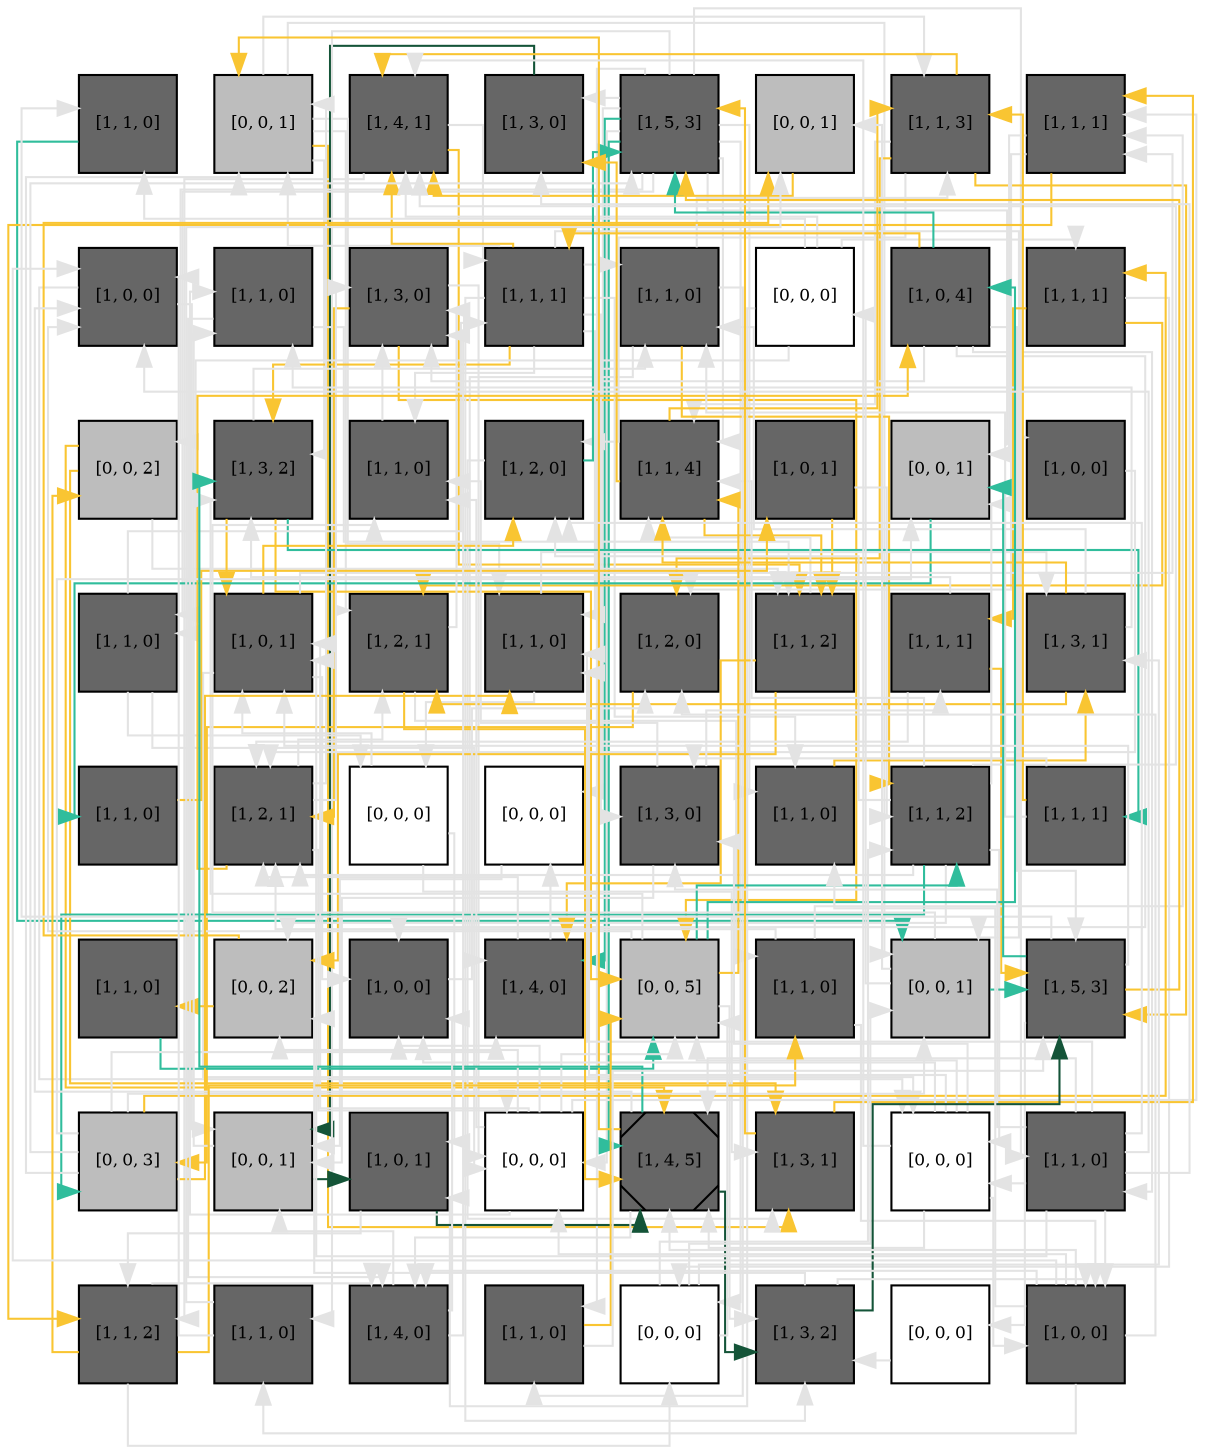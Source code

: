 digraph layout  {
rankdir=TB;
splines=ortho;
node [fixedsize=false, style=filled, width="0.6"];
edge [constraint=false];
0 [fillcolor="#666666", fontsize=8, label="[1, 1, 0]", shape=square, tooltip="name:  InsPK ,\nin_degree: 2,\nout_degree: 1"];
1 [fillcolor="#bdbdbd", fontsize=8, label="[0, 0, 1]", shape=square, tooltip="name: None,\nin_degree: 4,\nout_degree: 6"];
2 [fillcolor="#666666", fontsize=8, label="[1, 4, 1]", shape=square, tooltip="name:  Atrboh ,\nin_degree: 6,\nout_degree: 3"];
3 [fillcolor="#666666", fontsize=8, label="[1, 3, 0]", shape=square, tooltip="name:  KAP ,\nin_degree: 3,\nout_degree: 1"];
4 [fillcolor="#666666", fontsize=8, label="[1, 5, 3]", shape=square, tooltip="name:  Depolar ,\nin_degree: 5,\nout_degree: 14"];
5 [fillcolor="#bdbdbd", fontsize=8, label="[0, 0, 1]", shape=square, tooltip="name: None,\nin_degree: 3,\nout_degree: 1"];
6 [fillcolor="#666666", fontsize=8, label="[1, 1, 3]", shape=square, tooltip="name:  ROP2 ,\nin_degree: 4,\nout_degree: 5"];
7 [fillcolor="#666666", fontsize=8, label="[1, 1, 1]", shape=square, tooltip="name:  AGB1 ,\nin_degree: 4,\nout_degree: 3"];
8 [fillcolor="#666666", fontsize=8, label="[1, 0, 0]", shape=square, tooltip="name: ABA,\nin_degree: 5,\nout_degree: 2"];
9 [fillcolor="#666666", fontsize=8, label="[1, 1, 0]", shape=square, tooltip="name:  InsP3 ,\nin_degree: 3,\nout_degree: 2"];
10 [fillcolor="#666666", fontsize=8, label="[1, 3, 0]", shape=square, tooltip="name:  Ca2_c ,\nin_degree: 5,\nout_degree: 3"];
11 [fillcolor="#666666", fontsize=8, label="[1, 1, 1]", shape=square, tooltip="name:  NIA12 ,\nin_degree: 3,\nout_degree: 10"];
12 [fillcolor="#666666", fontsize=8, label="[1, 1, 0]", shape=square, tooltip="name:  SphK ,\nin_degree: 4,\nout_degree: 4"];
13 [fillcolor="#FFFFFF", fontsize=8, label="[0, 0, 0]", shape=square, tooltip="name: None,\nin_degree: 1,\nout_degree: 5"];
14 [fillcolor="#666666", fontsize=8, label="[1, 0, 4]", shape=square, tooltip="name:  ABA ,\nin_degree: 2,\nout_degree: 6"];
15 [fillcolor="#666666", fontsize=8, label="[1, 1, 1]", shape=square, tooltip="name:  KEV ,\nin_degree: 2,\nout_degree: 3"];
16 [fillcolor="#bdbdbd", fontsize=8, label="[0, 0, 2]", shape=square, tooltip="name: None,\nin_degree: 2,\nout_degree: 3"];
17 [fillcolor="#666666", fontsize=8, label="[1, 3, 2]", shape=square, tooltip="name:  AnionEM ,\nin_degree: 5,\nout_degree: 4"];
18 [fillcolor="#666666", fontsize=8, label="[1, 1, 0]", shape=square, tooltip="name:  Ca2_ATPase ,\nin_degree: 4,\nout_degree: 1"];
19 [fillcolor="#666666", fontsize=8, label="[1, 2, 0]", shape=square, tooltip="name:  NO ,\nin_degree: 4,\nout_degree: 2"];
20 [fillcolor="#666666", fontsize=8, label="[1, 1, 4]", shape=square, tooltip="name:  ADPRc ,\nin_degree: 6,\nout_degree: 3"];
21 [fillcolor="#666666", fontsize=8, label="[1, 0, 1]", shape=square, tooltip="name: GCR1,\nin_degree: 1,\nout_degree: 2"];
22 [fillcolor="#bdbdbd", fontsize=8, label="[0, 0, 1]", shape=square, tooltip="name: None,\nin_degree: 4,\nout_degree: 1"];
23 [fillcolor="#666666", fontsize=8, label="[1, 0, 0]", shape=square, tooltip="name: ERA1,\nin_degree: 1,\nout_degree: 1"];
24 [fillcolor="#666666", fontsize=8, label="[1, 1, 0]", shape=square, tooltip="name:  PEPC ,\nin_degree: 2,\nout_degree: 3"];
25 [fillcolor="#666666", fontsize=8, label="[1, 0, 1]", shape=square, tooltip="name:  GCR1 ,\nin_degree: 5,\nout_degree: 4"];
26 [fillcolor="#666666", fontsize=8, label="[1, 2, 1]", shape=square, tooltip="name:  Actin ,\nin_degree: 4,\nout_degree: 3"];
27 [fillcolor="#666666", fontsize=8, label="[1, 1, 0]", shape=square, tooltip="name:  S1P ,\nin_degree: 5,\nout_degree: 2"];
28 [fillcolor="#666666", fontsize=8, label="[1, 2, 0]", shape=square, tooltip="name:  RAC1 ,\nin_degree: 4,\nout_degree: 1"];
29 [fillcolor="#666666", fontsize=8, label="[1, 1, 2]", shape=square, tooltip="name:  OST1 ,\nin_degree: 5,\nout_degree: 3"];
30 [fillcolor="#666666", fontsize=8, label="[1, 1, 1]", shape=square, tooltip="name:  cGMP ,\nin_degree: 2,\nout_degree: 3"];
31 [fillcolor="#666666", fontsize=8, label="[1, 3, 1]", shape=square, tooltip="name:  ABI1 ,\nin_degree: 3,\nout_degree: 4"];
32 [fillcolor="#666666", fontsize=8, label="[1, 1, 0]", shape=square, tooltip="name:  InsP6 ,\nin_degree: 1,\nout_degree: 1"];
33 [fillcolor="#666666", fontsize=8, label="[1, 2, 1]", shape=square, tooltip="name:  PLC ,\nin_degree: 6,\nout_degree: 5"];
34 [fillcolor="#FFFFFF", fontsize=8, label="[0, 0, 0]", shape=square, tooltip="name: None,\nin_degree: 2,\nout_degree: 3"];
35 [fillcolor="#FFFFFF", fontsize=8, label="[0, 0, 0]", shape=square, tooltip="name: None,\nin_degree: 2,\nout_degree: 1"];
36 [fillcolor="#666666", fontsize=8, label="[1, 3, 0]", shape=square, tooltip="name:  Malate ,\nin_degree: 4,\nout_degree: 3"];
37 [fillcolor="#666666", fontsize=8, label="[1, 1, 0]", shape=square, tooltip="name:  PA ,\nin_degree: 3,\nout_degree: 1"];
38 [fillcolor="#666666", fontsize=8, label="[1, 1, 2]", shape=square, tooltip="name:  NOS ,\nin_degree: 4,\nout_degree: 8"];
39 [fillcolor="#666666", fontsize=8, label="[1, 1, 1]", shape=square, tooltip="name:  GC ,\nin_degree: 1,\nout_degree: 3"];
40 [fillcolor="#666666", fontsize=8, label="[1, 1, 0]", shape=square, tooltip="name:  cADPR ,\nin_degree: 1,\nout_degree: 1"];
41 [fillcolor="#bdbdbd", fontsize=8, label="[0, 0, 2]", shape=square, tooltip="name: None,\nin_degree: 4,\nout_degree: 2"];
42 [fillcolor="#666666", fontsize=8, label="[1, 0, 0]", shape=square, tooltip="name: ABH1,\nin_degree: 5,\nout_degree: 1"];
43 [fillcolor="#666666", fontsize=8, label="[1, 4, 0]", shape=square, tooltip="name:  CIS ,\nin_degree: 4,\nout_degree: 2"];
44 [fillcolor="#bdbdbd", fontsize=8, label="[0, 0, 5]", shape=square, tooltip="name: None,\nin_degree: 7,\nout_degree: 6"];
45 [fillcolor="#666666", fontsize=8, label="[1, 1, 0]", shape=square, tooltip="name:  PLD ,\nin_degree: 2,\nout_degree: 3"];
46 [fillcolor="#bdbdbd", fontsize=8, label="[0, 0, 1]", shape=square, tooltip="name: None,\nin_degree: 5,\nout_degree: 4"];
47 [fillcolor="#666666", fontsize=8, label="[1, 5, 3]", shape=square, tooltip="name:  Closure ,\nin_degree: 6,\nout_degree: 5"];
48 [fillcolor="#bdbdbd", fontsize=8, label="[0, 0, 3]", shape=square, tooltip="name: None,\nin_degree: 2,\nout_degree: 7"];
49 [fillcolor="#bdbdbd", fontsize=8, label="[0, 0, 1]", shape=square, tooltip="name: None,\nin_degree: 5,\nout_degree: 2"];
50 [fillcolor="#666666", fontsize=8, label="[1, 0, 1]", shape=square, tooltip="name:  ABH1 ,\nin_degree: 3,\nout_degree: 2"];
51 [fillcolor="#FFFFFF", fontsize=8, label="[0, 0, 0]", shape=square, tooltip="name: None,\nin_degree: 5,\nout_degree: 7"];
52 [fillcolor="#666666", fontsize=8, label="[1, 4, 5]", shape=Msquare, tooltip="name:  KOUT ,\nin_degree: 7,\nout_degree: 5"];
53 [fillcolor="#666666", fontsize=8, label="[1, 3, 1]", shape=square, tooltip="name:  GPA1 ,\nin_degree: 4,\nout_degree: 2"];
54 [fillcolor="#FFFFFF", fontsize=8, label="[0, 0, 0]", shape=square, tooltip="name: None,\nin_degree: 4,\nout_degree: 7"];
55 [fillcolor="#666666", fontsize=8, label="[1, 1, 0]", shape=square, tooltip="name:  pH ,\nin_degree: 2,\nout_degree: 9"];
56 [fillcolor="#666666", fontsize=8, label="[1, 1, 2]", shape=square, tooltip="name:  ROS ,\nin_degree: 3,\nout_degree: 4"];
57 [fillcolor="#666666", fontsize=8, label="[1, 1, 0]", shape=square, tooltip="name:  ROP10 ,\nin_degree: 2,\nout_degree: 2"];
58 [fillcolor="#666666", fontsize=8, label="[1, 4, 0]", shape=square, tooltip="name:  CaIM ,\nin_degree: 4,\nout_degree: 3"];
59 [fillcolor="#666666", fontsize=8, label="[1, 1, 0]", shape=square, tooltip="name:  RCN1 ,\nin_degree: 2,\nout_degree: 2"];
60 [fillcolor="#FFFFFF", fontsize=8, label="[0, 0, 0]", shape=square, tooltip="name: None,\nin_degree: 3,\nout_degree: 4"];
61 [fillcolor="#666666", fontsize=8, label="[1, 3, 2]", shape=square, tooltip="name:  HTPase ,\nin_degree: 4,\nout_degree: 3"];
62 [fillcolor="#FFFFFF", fontsize=8, label="[0, 0, 0]", shape=square, tooltip="name: None,\nin_degree: 1,\nout_degree: 1"];
63 [fillcolor="#666666", fontsize=8, label="[1, 0, 0]", shape=square, tooltip="name:  ERA1 ,\nin_degree: 4,\nout_degree: 7"];
0 -> 46  [color="#30BD9C", style="penwidth(0.1)", tooltip="0( InsPK ) to 32( InsP6 )", weight=1];
1 -> 27  [color=grey89, style="penwidth(0.1)", tooltip=" ", weight=1];
1 -> 17  [color=grey89, style="penwidth(0.1)", tooltip=" ", weight=1];
1 -> 53  [color="#F9C532", style="penwidth(0.1)", tooltip="52( KOUT ) to 4( Depolar )", weight=1];
1 -> 6  [color=grey89, style="penwidth(0.1)", tooltip=" ", weight=1];
1 -> 26  [color=grey89, style="penwidth(0.1)", tooltip=" ", weight=1];
1 -> 46  [color=grey89, style="penwidth(0.1)", tooltip=" ", weight=1];
2 -> 29  [color="#F9C532", style="penwidth(0.1)", tooltip="14( ABA ) to 29( OST1 )", weight=1];
2 -> 56  [color=grey89, style="penwidth(0.1)", tooltip=" ", weight=1];
2 -> 11  [color=grey89, style="penwidth(0.1)", tooltip=" ", weight=1];
3 -> 49  [color="#145438", style="penwidth(0.1)", tooltip="3( KAP ) to 47( Closure )", weight=1];
4 -> 43  [color="#30BD9C", style="penwidth(0.1)", tooltip="40( cADPR ) to 43( CIS )", weight=1];
4 -> 51  [color=grey89, style="penwidth(0.1)", tooltip=" ", weight=1];
4 -> 37  [color=grey89, style="penwidth(0.1)", tooltip=" ", weight=1];
4 -> 55  [color=grey89, style="penwidth(0.1)", tooltip=" ", weight=1];
4 -> 57  [color=grey89, style="penwidth(0.1)", tooltip=" ", weight=1];
4 -> 20  [color=grey89, style="penwidth(0.1)", tooltip=" ", weight=1];
4 -> 52  [color="#30BD9C", style="penwidth(0.1)", tooltip="19( NO ) to 39( GC )", weight=1];
4 -> 35  [color=grey89, style="penwidth(0.1)", tooltip=" ", weight=1];
4 -> 3  [color=grey89, style="penwidth(0.1)", tooltip=" ", weight=1];
4 -> 59  [color=grey89, style="penwidth(0.1)", tooltip=" ", weight=1];
4 -> 16  [color=grey89, style="penwidth(0.1)", tooltip=" ", weight=1];
4 -> 60  [color=grey89, style="penwidth(0.1)", tooltip=" ", weight=1];
4 -> 24  [color=grey89, style="penwidth(0.1)", tooltip=" ", weight=1];
4 -> 23  [color=grey89, style="penwidth(0.1)", tooltip=" ", weight=1];
5 -> 2  [color="#F9C532", style="penwidth(0.1)", tooltip="29( OST1 ) to 2( Atrboh )", weight=1];
6 -> 19  [color=grey89, style="penwidth(0.1)", tooltip=" ", weight=1];
6 -> 28  [color="#F9C532", style="penwidth(0.1)", tooltip="31( ABI1 ) to 28( RAC1 )", weight=1];
6 -> 2  [color="#F9C532", style="penwidth(0.1)", tooltip="31( ABI1 ) to 2( Atrboh )", weight=1];
6 -> 20  [color=grey89, style="penwidth(0.1)", tooltip=" ", weight=1];
6 -> 47  [color="#F9C532", style="penwidth(0.1)", tooltip="17( AnionEM ) to 47( Closure )", weight=1];
7 -> 28  [color=grey89, style="penwidth(0.1)", tooltip=" ", weight=1];
7 -> 56  [color="#F9C532", style="penwidth(0.1)", tooltip="7( AGB1 ) to 53( GPA1 )", weight=1];
7 -> 22  [color=grey89, style="penwidth(0.1)", tooltip=" ", weight=1];
8 -> 49  [color=grey89, style="penwidth(0.1)", tooltip=" ", weight=1];
8 -> 54  [color=grey89, style="penwidth(0.1)", tooltip=" ", weight=1];
9 -> 29  [color=grey89, style="penwidth(0.1)", tooltip=" ", weight=1];
9 -> 58  [color=grey89, style="penwidth(0.1)", tooltip=" ", weight=1];
10 -> 51  [color=grey89, style="penwidth(0.1)", tooltip=" ", weight=1];
10 -> 33  [color="#F9C532", style="penwidth(0.1)", tooltip="10( Ca2_c ) to 4( Depolar )", weight=1];
10 -> 44  [color="#F9C532", style="penwidth(0.1)", tooltip="10( Ca2_c ) to 3( KAP )", weight=1];
11 -> 36  [color=grey89, style="penwidth(0.1)", tooltip=" ", weight=1];
11 -> 2  [color="#F9C532", style="penwidth(0.1)", tooltip="14( ABA ) to 29( OST1 )", weight=1];
11 -> 17  [color="#F9C532", style="penwidth(0.1)", tooltip="11( NIA12 ) to 19( NO )", weight=1];
11 -> 1  [color=grey89, style="penwidth(0.1)", tooltip=" ", weight=1];
11 -> 27  [color=grey89, style="penwidth(0.1)", tooltip=" ", weight=1];
11 -> 61  [color=grey89, style="penwidth(0.1)", tooltip=" ", weight=1];
11 -> 46  [color=grey89, style="penwidth(0.1)", tooltip=" ", weight=1];
11 -> 12  [color=grey89, style="penwidth(0.1)", tooltip=" ", weight=1];
11 -> 18  [color=grey89, style="penwidth(0.1)", tooltip=" ", weight=1];
11 -> 37  [color=grey89, style="penwidth(0.1)", tooltip=" ", weight=1];
12 -> 38  [color="#F9C532", style="penwidth(0.1)", tooltip="12( SphK ) to 27( S1P )", weight=1];
12 -> 59  [color=grey89, style="penwidth(0.1)", tooltip=" ", weight=1];
12 -> 6  [color=grey89, style="penwidth(0.1)", tooltip=" ", weight=1];
12 -> 43  [color=grey89, style="penwidth(0.1)", tooltip=" ", weight=1];
13 -> 24  [color=grey89, style="penwidth(0.1)", tooltip=" ", weight=1];
13 -> 0  [color=grey89, style="penwidth(0.1)", tooltip=" ", weight=1];
13 -> 2  [color=grey89, style="penwidth(0.1)", tooltip=" ", weight=1];
13 -> 15  [color=grey89, style="penwidth(0.1)", tooltip=" ", weight=1];
13 -> 50  [color=grey89, style="penwidth(0.1)", tooltip=" ", weight=1];
14 -> 11  [color="#F9C532", style="penwidth(0.1)", tooltip="14( ABA ) to 29( OST1 )", weight=1];
14 -> 4  [color="#30BD9C", style="penwidth(0.1)", tooltip="40( cADPR ) to 43( CIS )", weight=1];
14 -> 42  [color=grey89, style="penwidth(0.1)", tooltip=" ", weight=1];
14 -> 55  [color=grey89, style="penwidth(0.1)", tooltip=" ", weight=1];
14 -> 47  [color=grey89, style="penwidth(0.1)", tooltip=" ", weight=1];
14 -> 10  [color=grey89, style="penwidth(0.1)", tooltip=" ", weight=1];
15 -> 60  [color=grey89, style="penwidth(0.1)", tooltip=" ", weight=1];
15 -> 30  [color="#F9C532", style="penwidth(0.1)", tooltip="15( KEV ) to 4( Depolar )", weight=1];
15 -> 26  [color="#F9C532", style="penwidth(0.1)", tooltip="28( RAC1 ) to 26( Actin )", weight=1];
16 -> 52  [color="#F9C532", style="penwidth(0.1)", tooltip="56( ROS ) to 61( HTPase )", weight=1];
16 -> 29  [color=grey89, style="penwidth(0.1)", tooltip=" ", weight=1];
16 -> 53  [color="#F9C532", style="penwidth(0.1)", tooltip="7( AGB1 ) to 53( GPA1 )", weight=1];
17 -> 39  [color="#30BD9C", style="penwidth(0.1)", tooltip="19( NO ) to 39( GC )", weight=1];
17 -> 12  [color=grey89, style="penwidth(0.1)", tooltip=" ", weight=1];
17 -> 44  [color="#F9C532", style="penwidth(0.1)", tooltip="17( AnionEM ) to 4( Depolar )", weight=1];
17 -> 25  [color="#F9C532", style="penwidth(0.1)", tooltip="11( NIA12 ) to 19( NO )", weight=1];
18 -> 10  [color=grey89, style="penwidth(0.1)", tooltip=" ", weight=1];
19 -> 53  [color=grey89, style="penwidth(0.1)", tooltip=" ", weight=1];
19 -> 4  [color="#30BD9C", style="penwidth(0.1)", tooltip="19( NO ) to 39( GC )", weight=1];
20 -> 29  [color="#F9C532", style="penwidth(0.1)", tooltip="20( ADPRc ) to 40( cADPR )", weight=1];
20 -> 6  [color="#F9C532", style="penwidth(0.1)", tooltip="37( PA ) to 6( ROP2 )", weight=1];
20 -> 3  [color="#F9C532", style="penwidth(0.1)", tooltip="10( Ca2_c ) to 3( KAP )", weight=1];
21 -> 38  [color=grey89, style="penwidth(0.1)", tooltip=" ", weight=1];
21 -> 29  [color="#F9C532", style="penwidth(0.1)", tooltip="32( InsP6 ) to 43( CIS )", weight=1];
22 -> 32  [color="#30BD9C", style="penwidth(0.1)", tooltip="0( InsPK ) to 32( InsP6 )", weight=1];
23 -> 33  [color=grey89, style="penwidth(0.1)", tooltip=" ", weight=1];
24 -> 34  [color=grey89, style="penwidth(0.1)", tooltip=" ", weight=1];
24 -> 51  [color=grey89, style="penwidth(0.1)", tooltip=" ", weight=1];
24 -> 11  [color=grey89, style="penwidth(0.1)", tooltip=" ", weight=1];
25 -> 19  [color="#F9C532", style="penwidth(0.1)", tooltip="11( NIA12 ) to 19( NO )", weight=1];
25 -> 42  [color=grey89, style="penwidth(0.1)", tooltip=" ", weight=1];
25 -> 54  [color=grey89, style="penwidth(0.1)", tooltip=" ", weight=1];
25 -> 7  [color=grey89, style="penwidth(0.1)", tooltip=" ", weight=1];
26 -> 52  [color="#F9C532", style="penwidth(0.1)", tooltip="26( Actin ) to 47( Closure )", weight=1];
26 -> 10  [color=grey89, style="penwidth(0.1)", tooltip=" ", weight=1];
26 -> 45  [color=grey89, style="penwidth(0.1)", tooltip=" ", weight=1];
27 -> 31  [color=grey89, style="penwidth(0.1)", tooltip=" ", weight=1];
27 -> 34  [color=grey89, style="penwidth(0.1)", tooltip=" ", weight=1];
28 -> 48  [color="#F9C532", style="penwidth(0.1)", tooltip="28( RAC1 ) to 26( Actin )", weight=1];
29 -> 41  [color="#F9C532", style="penwidth(0.1)", tooltip="29( OST1 ) to 2( Atrboh )", weight=1];
29 -> 20  [color=grey89, style="penwidth(0.1)", tooltip=" ", weight=1];
29 -> 43  [color="#F9C532", style="penwidth(0.1)", tooltip="32( InsP6 ) to 43( CIS )", weight=1];
30 -> 47  [color="#F9C532", style="penwidth(0.1)", tooltip="30( cGMP ) to 43( CIS )", weight=1];
30 -> 33  [color=grey89, style="penwidth(0.1)", tooltip=" ", weight=1];
30 -> 17  [color=grey89, style="penwidth(0.1)", tooltip=" ", weight=1];
31 -> 26  [color="#F9C532", style="penwidth(0.1)", tooltip="31( ABI1 ) to 17( AnionEM )", weight=1];
31 -> 9  [color=grey89, style="penwidth(0.1)", tooltip=" ", weight=1];
31 -> 20  [color="#F9C532", style="penwidth(0.1)", tooltip="37( PA ) to 6( ROP2 )", weight=1];
31 -> 12  [color=grey89, style="penwidth(0.1)", tooltip=" ", weight=1];
32 -> 21  [color="#F9C532", style="penwidth(0.1)", tooltip="32( InsP6 ) to 43( CIS )", weight=1];
33 -> 10  [color=grey89, style="penwidth(0.1)", tooltip=" ", weight=1];
33 -> 26  [color=grey89, style="penwidth(0.1)", tooltip=" ", weight=1];
33 -> 14  [color="#F9C532", style="penwidth(0.1)", tooltip="10( Ca2_c ) to 4( Depolar )", weight=1];
33 -> 51  [color=grey89, style="penwidth(0.1)", tooltip=" ", weight=1];
33 -> 1  [color=grey89, style="penwidth(0.1)", tooltip=" ", weight=1];
34 -> 50  [color=grey89, style="penwidth(0.1)", tooltip=" ", weight=1];
34 -> 25  [color=grey89, style="penwidth(0.1)", tooltip=" ", weight=1];
34 -> 53  [color=grey89, style="penwidth(0.1)", tooltip=" ", weight=1];
35 -> 49  [color=grey89, style="penwidth(0.1)", tooltip=" ", weight=1];
36 -> 30  [color=grey89, style="penwidth(0.1)", tooltip=" ", weight=1];
36 -> 18  [color=grey89, style="penwidth(0.1)", tooltip=" ", weight=1];
36 -> 49  [color=grey89, style="penwidth(0.1)", tooltip=" ", weight=1];
37 -> 31  [color="#F9C532", style="penwidth(0.1)", tooltip="37( PA ) to 6( ROP2 )", weight=1];
38 -> 48  [color="#30BD9C", style="penwidth(0.1)", tooltip="10( Ca2_c ) to 15( KEV )", weight=1];
38 -> 54  [color=grey89, style="penwidth(0.1)", tooltip=" ", weight=1];
38 -> 2  [color=grey89, style="penwidth(0.1)", tooltip=" ", weight=1];
38 -> 22  [color=grey89, style="penwidth(0.1)", tooltip=" ", weight=1];
38 -> 19  [color=grey89, style="penwidth(0.1)", tooltip=" ", weight=1];
38 -> 33  [color=grey89, style="penwidth(0.1)", tooltip=" ", weight=1];
38 -> 20  [color=grey89, style="penwidth(0.1)", tooltip=" ", weight=1];
38 -> 41  [color=grey89, style="penwidth(0.1)", tooltip=" ", weight=1];
39 -> 6  [color="#F9C532", style="penwidth(0.1)", tooltip="17( AnionEM ) to 47( Closure )", weight=1];
39 -> 12  [color=grey89, style="penwidth(0.1)", tooltip=" ", weight=1];
39 -> 36  [color=grey89, style="penwidth(0.1)", tooltip=" ", weight=1];
40 -> 44  [color="#30BD9C", style="penwidth(0.1)", tooltip="40( cADPR ) to 43( CIS )", weight=1];
41 -> 40  [color="#F9C532", style="penwidth(0.1)", tooltip="20( ADPRc ) to 40( cADPR )", weight=1];
41 -> 5  [color="#F9C532", style="penwidth(0.1)", tooltip="29( OST1 ) to 2( Atrboh )", weight=1];
42 -> 28  [color=grey89, style="penwidth(0.1)", tooltip=" ", weight=1];
43 -> 33  [color=grey89, style="penwidth(0.1)", tooltip=" ", weight=1];
43 -> 35  [color=grey89, style="penwidth(0.1)", tooltip=" ", weight=1];
44 -> 14  [color="#30BD9C", style="penwidth(0.1)", tooltip="40( cADPR ) to 43( CIS )", weight=1];
44 -> 17  [color=grey89, style="penwidth(0.1)", tooltip=" ", weight=1];
44 -> 38  [color="#30BD9C", style="penwidth(0.1)", tooltip="10( Ca2_c ) to 15( KEV )", weight=1];
44 -> 20  [color="#F9C532", style="penwidth(0.1)", tooltip="10( Ca2_c ) to 3( KAP )", weight=1];
44 -> 8  [color=grey89, style="penwidth(0.1)", tooltip=" ", weight=1];
44 -> 61  [color=grey89, style="penwidth(0.1)", tooltip=" ", weight=1];
45 -> 63  [color=grey89, style="penwidth(0.1)", tooltip=" ", weight=1];
45 -> 7  [color=grey89, style="penwidth(0.1)", tooltip=" ", weight=1];
45 -> 33  [color=grey89, style="penwidth(0.1)", tooltip=" ", weight=1];
46 -> 13  [color=grey89, style="penwidth(0.1)", tooltip=" ", weight=1];
46 -> 5  [color=grey89, style="penwidth(0.1)", tooltip=" ", weight=1];
46 -> 47  [color="#30BD9C", style="penwidth(0.1)", tooltip="0( InsPK ) to 32( InsP6 )", weight=1];
46 -> 18  [color=grey89, style="penwidth(0.1)", tooltip=" ", weight=1];
47 -> 0  [color=grey89, style="penwidth(0.1)", tooltip=" ", weight=1];
47 -> 4  [color="#F9C532", style="penwidth(0.1)", tooltip="30( cGMP ) to 43( CIS )", weight=1];
47 -> 62  [color=grey89, style="penwidth(0.1)", tooltip=" ", weight=1];
47 -> 22  [color="#30BD9C", style="penwidth(0.1)", tooltip="0( InsPK ) to 32( InsP6 )", weight=1];
47 -> 25  [color=grey89, style="penwidth(0.1)", tooltip=" ", weight=1];
48 -> 4  [color=grey89, style="penwidth(0.1)", tooltip=" ", weight=1];
48 -> 27  [color="#F9C532", style="penwidth(0.1)", tooltip="12( SphK ) to 27( S1P )", weight=1];
48 -> 15  [color="#F9C532", style="penwidth(0.1)", tooltip="28( RAC1 ) to 26( Actin )", weight=1];
48 -> 1  [color=grey89, style="penwidth(0.1)", tooltip=" ", weight=1];
48 -> 46  [color=grey89, style="penwidth(0.1)", tooltip=" ", weight=1];
48 -> 22  [color=grey89, style="penwidth(0.1)", tooltip=" ", weight=1];
48 -> 43  [color=grey89, style="penwidth(0.1)", tooltip=" ", weight=1];
49 -> 9  [color=grey89, style="penwidth(0.1)", tooltip=" ", weight=1];
49 -> 50  [color="#145438", style="penwidth(0.1)", tooltip="3( KAP ) to 47( Closure )", weight=1];
50 -> 56  [color=grey89, style="penwidth(0.1)", tooltip=" ", weight=1];
50 -> 52  [color="#145438", style="penwidth(0.1)", tooltip="3( KAP ) to 47( Closure )", weight=1];
51 -> 7  [color=grey89, style="penwidth(0.1)", tooltip=" ", weight=1];
51 -> 42  [color=grey89, style="penwidth(0.1)", tooltip=" ", weight=1];
51 -> 18  [color=grey89, style="penwidth(0.1)", tooltip=" ", weight=1];
51 -> 9  [color=grey89, style="penwidth(0.1)", tooltip=" ", weight=1];
51 -> 41  [color=grey89, style="penwidth(0.1)", tooltip=" ", weight=1];
51 -> 44  [color=grey89, style="penwidth(0.1)", tooltip=" ", weight=1];
51 -> 25  [color=grey89, style="penwidth(0.1)", tooltip=" ", weight=1];
52 -> 58  [color=grey89, style="penwidth(0.1)", tooltip=" ", weight=1];
52 -> 17  [color="#30BD9C", style="penwidth(0.1)", tooltip="19( NO ) to 39( GC )", weight=1];
52 -> 8  [color=grey89, style="penwidth(0.1)", tooltip=" ", weight=1];
52 -> 1  [color="#F9C532", style="penwidth(0.1)", tooltip="52( KOUT ) to 4( Depolar )", weight=1];
52 -> 61  [color="#145438", style="penwidth(0.1)", tooltip="3( KAP ) to 47( Closure )", weight=1];
53 -> 7  [color="#F9C532", style="penwidth(0.1)", tooltip="53( GPA1 ) to 45( PLD )", weight=1];
53 -> 4  [color="#F9C532", style="penwidth(0.1)", tooltip="52( KOUT ) to 4( Depolar )", weight=1];
54 -> 27  [color=grey89, style="penwidth(0.1)", tooltip=" ", weight=1];
54 -> 2  [color=grey89, style="penwidth(0.1)", tooltip=" ", weight=1];
54 -> 52  [color=grey89, style="penwidth(0.1)", tooltip=" ", weight=1];
54 -> 44  [color=grey89, style="penwidth(0.1)", tooltip=" ", weight=1];
54 -> 42  [color=grey89, style="penwidth(0.1)", tooltip=" ", weight=1];
54 -> 36  [color=grey89, style="penwidth(0.1)", tooltip=" ", weight=1];
54 -> 63  [color=grey89, style="penwidth(0.1)", tooltip=" ", weight=1];
55 -> 3  [color=grey89, style="penwidth(0.1)", tooltip=" ", weight=1];
55 -> 25  [color=grey89, style="penwidth(0.1)", tooltip=" ", weight=1];
55 -> 19  [color=grey89, style="penwidth(0.1)", tooltip=" ", weight=1];
55 -> 52  [color=grey89, style="penwidth(0.1)", tooltip=" ", weight=1];
55 -> 8  [color=grey89, style="penwidth(0.1)", tooltip=" ", weight=1];
55 -> 63  [color=grey89, style="penwidth(0.1)", tooltip=" ", weight=1];
55 -> 54  [color=grey89, style="penwidth(0.1)", tooltip=" ", weight=1];
55 -> 27  [color=grey89, style="penwidth(0.1)", tooltip=" ", weight=1];
55 -> 36  [color=grey89, style="penwidth(0.1)", tooltip=" ", weight=1];
56 -> 45  [color="#F9C532", style="penwidth(0.1)", tooltip="53( GPA1 ) to 45( PLD )", weight=1];
56 -> 16  [color="#F9C532", style="penwidth(0.1)", tooltip="7( AGB1 ) to 53( GPA1 )", weight=1];
56 -> 60  [color=grey89, style="penwidth(0.1)", tooltip=" ", weight=1];
56 -> 58  [color=grey89, style="penwidth(0.1)", tooltip=" ", weight=1];
57 -> 8  [color=grey89, style="penwidth(0.1)", tooltip=" ", weight=1];
57 -> 5  [color=grey89, style="penwidth(0.1)", tooltip=" ", weight=1];
58 -> 10  [color=grey89, style="penwidth(0.1)", tooltip=" ", weight=1];
58 -> 49  [color=grey89, style="penwidth(0.1)", tooltip=" ", weight=1];
58 -> 42  [color=grey89, style="penwidth(0.1)", tooltip=" ", weight=1];
59 -> 47  [color=grey89, style="penwidth(0.1)", tooltip=" ", weight=1];
59 -> 44  [color="#F9C532", style="penwidth(0.1)", tooltip="59( RCN1 ) to 11( NIA12 )", weight=1];
60 -> 46  [color=grey89, style="penwidth(0.1)", tooltip=" ", weight=1];
60 -> 38  [color=grey89, style="penwidth(0.1)", tooltip=" ", weight=1];
60 -> 31  [color=grey89, style="penwidth(0.1)", tooltip=" ", weight=1];
60 -> 44  [color=grey89, style="penwidth(0.1)", tooltip=" ", weight=1];
61 -> 47  [color="#145438", style="penwidth(0.1)", tooltip="3( KAP ) to 47( Closure )", weight=1];
61 -> 63  [color=grey89, style="penwidth(0.1)", tooltip=" ", weight=1];
61 -> 41  [color=grey89, style="penwidth(0.1)", tooltip=" ", weight=1];
62 -> 61  [color=grey89, style="penwidth(0.1)", tooltip=" ", weight=1];
63 -> 37  [color=grey89, style="penwidth(0.1)", tooltip=" ", weight=1];
63 -> 51  [color=grey89, style="penwidth(0.1)", tooltip=" ", weight=1];
63 -> 52  [color=grey89, style="penwidth(0.1)", tooltip=" ", weight=1];
63 -> 28  [color=grey89, style="penwidth(0.1)", tooltip=" ", weight=1];
63 -> 58  [color=grey89, style="penwidth(0.1)", tooltip=" ", weight=1];
63 -> 8  [color=grey89, style="penwidth(0.1)", tooltip=" ", weight=1];
63 -> 57  [color=grey89, style="penwidth(0.1)", tooltip=" ", weight=1];
edge [constraint=true, style=invis];

0 -> 8 -> 16 -> 24 -> 32 -> 40 -> 48 -> 56;
1 -> 9 -> 17 -> 25 -> 33 -> 41 -> 49 -> 57;
2 -> 10 -> 18 -> 26 -> 34 -> 42 -> 50 -> 58;
3 -> 11 -> 19 -> 27 -> 35 -> 43 -> 51 -> 59;
4 -> 12 -> 20 -> 28 -> 36 -> 44 -> 52 -> 60;
5 -> 13 -> 21 -> 29 -> 37 -> 45 -> 53 -> 61;
6 -> 14 -> 22 -> 30 -> 38 -> 46 -> 54 -> 62;
7 -> 15 -> 23 -> 31 -> 39 -> 47 -> 55 -> 63;
rank = same {0 -> 1 -> 2 -> 3 -> 4 -> 5 -> 6 -> 7};
rank = same {8 -> 9 -> 10 -> 11 -> 12 -> 13 -> 14 -> 15};
rank = same {16 -> 17 -> 18 -> 19 -> 20 -> 21 -> 22 -> 23};
rank = same {24 -> 25 -> 26 -> 27 -> 28 -> 29 -> 30 -> 31};
rank = same {32 -> 33 -> 34 -> 35 -> 36 -> 37 -> 38 -> 39};
rank = same {40 -> 41 -> 42 -> 43 -> 44 -> 45 -> 46 -> 47};
rank = same {48 -> 49 -> 50 -> 51 -> 52 -> 53 -> 54 -> 55};
rank = same {56 -> 57 -> 58 -> 59 -> 60 -> 61 -> 62 -> 63};
}